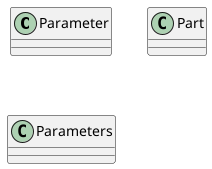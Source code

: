 @startuml
skinparam classAttributeIconSize 0
class Parameter {}
class Part {}
class Parameters {}
@enduml